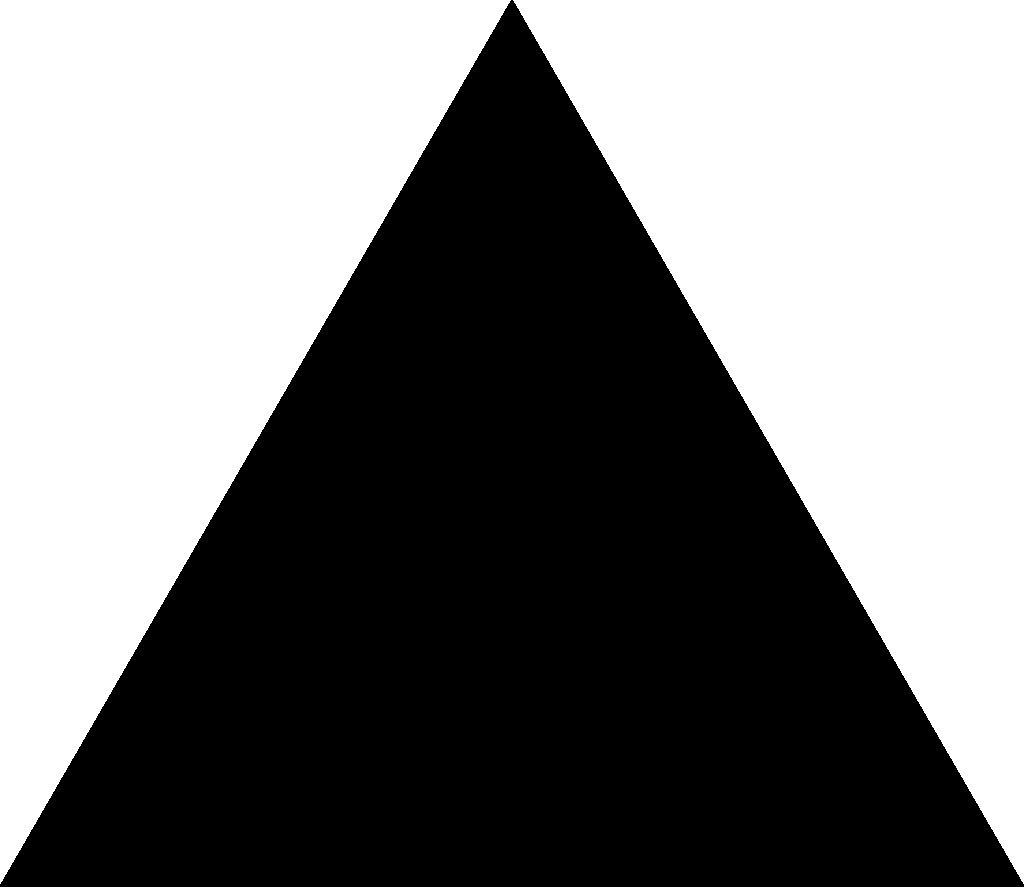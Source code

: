 size(512, 512);

path triangle = polygon(3);

write("Equilateral triangle:");
write(triangle);

filldraw(triangle);
